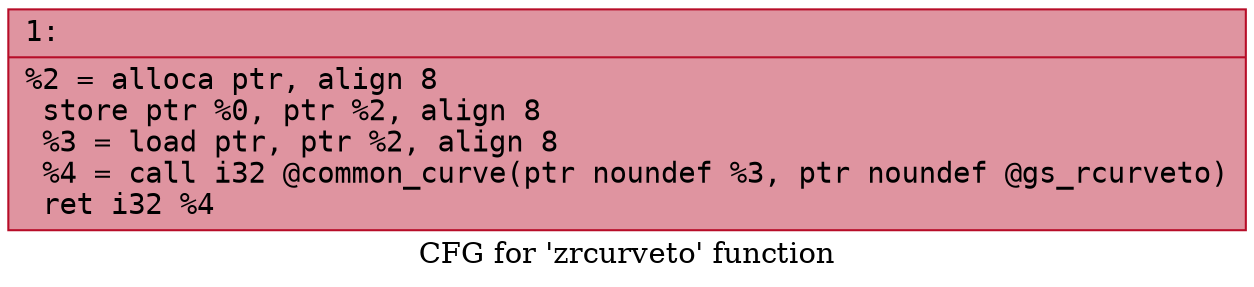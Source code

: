 digraph "CFG for 'zrcurveto' function" {
	label="CFG for 'zrcurveto' function";

	Node0x600000a0e4e0 [shape=record,color="#b70d28ff", style=filled, fillcolor="#b70d2870" fontname="Courier",label="{1:\l|  %2 = alloca ptr, align 8\l  store ptr %0, ptr %2, align 8\l  %3 = load ptr, ptr %2, align 8\l  %4 = call i32 @common_curve(ptr noundef %3, ptr noundef @gs_rcurveto)\l  ret i32 %4\l}"];
}
